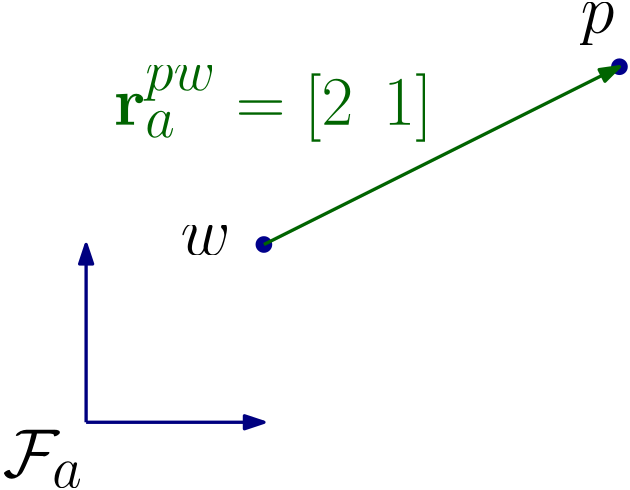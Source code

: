 <?xml version="1.0"?>
<!DOCTYPE ipe SYSTEM "ipe.dtd">
<ipe version="70218" creator="Ipe 7.2.27">
<info created="D:20230527144914" modified="D:20230528130145"/>
<ipestyle name="basic">
<symbol name="arrow/arc(spx)">
<path stroke="sym-stroke" fill="sym-stroke" pen="sym-pen">
0 0 m
-1 0.333 l
-1 -0.333 l
h
</path>
</symbol>
<symbol name="arrow/farc(spx)">
<path stroke="sym-stroke" fill="white" pen="sym-pen">
0 0 m
-1 0.333 l
-1 -0.333 l
h
</path>
</symbol>
<symbol name="arrow/ptarc(spx)">
<path stroke="sym-stroke" fill="sym-stroke" pen="sym-pen">
0 0 m
-1 0.333 l
-0.8 0 l
-1 -0.333 l
h
</path>
</symbol>
<symbol name="arrow/fptarc(spx)">
<path stroke="sym-stroke" fill="white" pen="sym-pen">
0 0 m
-1 0.333 l
-0.8 0 l
-1 -0.333 l
h
</path>
</symbol>
<symbol name="mark/circle(sx)" transformations="translations">
<path fill="sym-stroke">
0.6 0 0 0.6 0 0 e
0.4 0 0 0.4 0 0 e
</path>
</symbol>
<symbol name="mark/disk(sx)" transformations="translations">
<path fill="sym-stroke">
0.6 0 0 0.6 0 0 e
</path>
</symbol>
<symbol name="mark/fdisk(sfx)" transformations="translations">
<group>
<path fill="sym-fill">
0.5 0 0 0.5 0 0 e
</path>
<path fill="sym-stroke" fillrule="eofill">
0.6 0 0 0.6 0 0 e
0.4 0 0 0.4 0 0 e
</path>
</group>
</symbol>
<symbol name="mark/box(sx)" transformations="translations">
<path fill="sym-stroke" fillrule="eofill">
-0.6 -0.6 m
0.6 -0.6 l
0.6 0.6 l
-0.6 0.6 l
h
-0.4 -0.4 m
0.4 -0.4 l
0.4 0.4 l
-0.4 0.4 l
h
</path>
</symbol>
<symbol name="mark/square(sx)" transformations="translations">
<path fill="sym-stroke">
-0.6 -0.6 m
0.6 -0.6 l
0.6 0.6 l
-0.6 0.6 l
h
</path>
</symbol>
<symbol name="mark/fsquare(sfx)" transformations="translations">
<group>
<path fill="sym-fill">
-0.5 -0.5 m
0.5 -0.5 l
0.5 0.5 l
-0.5 0.5 l
h
</path>
<path fill="sym-stroke" fillrule="eofill">
-0.6 -0.6 m
0.6 -0.6 l
0.6 0.6 l
-0.6 0.6 l
h
-0.4 -0.4 m
0.4 -0.4 l
0.4 0.4 l
-0.4 0.4 l
h
</path>
</group>
</symbol>
<symbol name="mark/cross(sx)" transformations="translations">
<group>
<path fill="sym-stroke">
-0.43 -0.57 m
0.57 0.43 l
0.43 0.57 l
-0.57 -0.43 l
h
</path>
<path fill="sym-stroke">
-0.43 0.57 m
0.57 -0.43 l
0.43 -0.57 l
-0.57 0.43 l
h
</path>
</group>
</symbol>
<symbol name="arrow/fnormal(spx)">
<path stroke="sym-stroke" fill="white" pen="sym-pen">
0 0 m
-1 0.333 l
-1 -0.333 l
h
</path>
</symbol>
<symbol name="arrow/pointed(spx)">
<path stroke="sym-stroke" fill="sym-stroke" pen="sym-pen">
0 0 m
-1 0.333 l
-0.8 0 l
-1 -0.333 l
h
</path>
</symbol>
<symbol name="arrow/fpointed(spx)">
<path stroke="sym-stroke" fill="white" pen="sym-pen">
0 0 m
-1 0.333 l
-0.8 0 l
-1 -0.333 l
h
</path>
</symbol>
<symbol name="arrow/linear(spx)">
<path stroke="sym-stroke" pen="sym-pen">
-1 0.333 m
0 0 l
-1 -0.333 l
</path>
</symbol>
<symbol name="arrow/fdouble(spx)">
<path stroke="sym-stroke" fill="white" pen="sym-pen">
0 0 m
-1 0.333 l
-1 -0.333 l
h
-1 0 m
-2 0.333 l
-2 -0.333 l
h
</path>
</symbol>
<symbol name="arrow/double(spx)">
<path stroke="sym-stroke" fill="sym-stroke" pen="sym-pen">
0 0 m
-1 0.333 l
-1 -0.333 l
h
-1 0 m
-2 0.333 l
-2 -0.333 l
h
</path>
</symbol>
<symbol name="arrow/mid-normal(spx)">
<path stroke="sym-stroke" fill="sym-stroke" pen="sym-pen">
0.5 0 m
-0.5 0.333 l
-0.5 -0.333 l
h
</path>
</symbol>
<symbol name="arrow/mid-fnormal(spx)">
<path stroke="sym-stroke" fill="white" pen="sym-pen">
0.5 0 m
-0.5 0.333 l
-0.5 -0.333 l
h
</path>
</symbol>
<symbol name="arrow/mid-pointed(spx)">
<path stroke="sym-stroke" fill="sym-stroke" pen="sym-pen">
0.5 0 m
-0.5 0.333 l
-0.3 0 l
-0.5 -0.333 l
h
</path>
</symbol>
<symbol name="arrow/mid-fpointed(spx)">
<path stroke="sym-stroke" fill="white" pen="sym-pen">
0.5 0 m
-0.5 0.333 l
-0.3 0 l
-0.5 -0.333 l
h
</path>
</symbol>
<symbol name="arrow/mid-double(spx)">
<path stroke="sym-stroke" fill="sym-stroke" pen="sym-pen">
1 0 m
0 0.333 l
0 -0.333 l
h
0 0 m
-1 0.333 l
-1 -0.333 l
h
</path>
</symbol>
<symbol name="arrow/mid-fdouble(spx)">
<path stroke="sym-stroke" fill="white" pen="sym-pen">
1 0 m
0 0.333 l
0 -0.333 l
h
0 0 m
-1 0.333 l
-1 -0.333 l
h
</path>
</symbol>
<anglesize name="22.5 deg" value="22.5"/>
<anglesize name="30 deg" value="30"/>
<anglesize name="45 deg" value="45"/>
<anglesize name="60 deg" value="60"/>
<anglesize name="90 deg" value="90"/>
<arrowsize name="large" value="10"/>
<arrowsize name="small" value="5"/>
<arrowsize name="tiny" value="3"/>
<color name="blue" value="0 0 1"/>
<color name="brown" value="0.647 0.165 0.165"/>
<color name="darkblue" value="0 0 0.545"/>
<color name="darkcyan" value="0 0.545 0.545"/>
<color name="darkgray" value="0.663"/>
<color name="darkgreen" value="0 0.392 0"/>
<color name="darkmagenta" value="0.545 0 0.545"/>
<color name="darkorange" value="1 0.549 0"/>
<color name="darkred" value="0.545 0 0"/>
<color name="gold" value="1 0.843 0"/>
<color name="gray" value="0.745"/>
<color name="green" value="0 1 0"/>
<color name="lightblue" value="0.678 0.847 0.902"/>
<color name="lightcyan" value="0.878 1 1"/>
<color name="lightgray" value="0.827"/>
<color name="lightgreen" value="0.565 0.933 0.565"/>
<color name="lightyellow" value="1 1 0.878"/>
<color name="navy" value="0 0 0.502"/>
<color name="orange" value="1 0.647 0"/>
<color name="pink" value="1 0.753 0.796"/>
<color name="purple" value="0.627 0.125 0.941"/>
<color name="red" value="1 0 0"/>
<color name="seagreen" value="0.18 0.545 0.341"/>
<color name="turquoise" value="0.251 0.878 0.816"/>
<color name="violet" value="0.933 0.51 0.933"/>
<color name="yellow" value="1 1 0"/>
<dashstyle name="dash dot dotted" value="[4 2 1 2 1 2] 0"/>
<dashstyle name="dash dotted" value="[4 2 1 2] 0"/>
<dashstyle name="dashed" value="[4] 0"/>
<dashstyle name="dotted" value="[1 3] 0"/>
<gridsize name="10 pts (~3.5 mm)" value="10"/>
<gridsize name="14 pts (~5 mm)" value="14"/>
<gridsize name="16 pts (~6 mm)" value="16"/>
<gridsize name="20 pts (~7 mm)" value="20"/>
<gridsize name="28 pts (~10 mm)" value="28"/>
<gridsize name="32 pts (~12 mm)" value="32"/>
<gridsize name="4 pts" value="4"/>
<gridsize name="56 pts (~20 mm)" value="56"/>
<gridsize name="8 pts (~3 mm)" value="8"/>
<opacity name="10%" value="0.1"/>
<opacity name="30%" value="0.3"/>
<opacity name="50%" value="0.5"/>
<opacity name="75%" value="0.75"/>
<pen name="fat" value="1.2"/>
<pen name="heavier" value="0.8"/>
<pen name="ultrafat" value="2"/>
<symbolsize name="large" value="5"/>
<symbolsize name="small" value="2"/>
<symbolsize name="tiny" value="1.1"/>
<textsize name="Huge" value="\Huge"/>
<textsize name="LARGE" value="\LARGE"/>
<textsize name="Large" value="\Large"/>
<textsize name="footnote" value="\footnotesize"/>
<textsize name="huge" value="\huge"/>
<textsize name="large" value="\large"/>
<textsize name="script" value="\scriptsize"/>
<textsize name="small" value="\small"/>
<textsize name="tiny" value="\tiny"/>
<textstyle name="center" begin="\begin{center}" end="\end{center}"/>
<textstyle name="item" begin="\begin{itemize}\item{}" end="\end{itemize}"/>
<textstyle name="itemize" begin="\begin{itemize}" end="\end{itemize}"/>
<tiling name="falling" angle="-60" step="4" width="1"/>
<tiling name="rising" angle="30" step="4" width="1"/>
</ipestyle>
<ipestyle name="master-preamble">
<preamble>


% Package list
\usepackage[top=1.0in, bottom=1.0in, left=1.0in, right=1.0in]{geometry}
\usepackage{amsmath}
\usepackage{amssymb}
\usepackage{amsthm}
\usepackage{bm}
\usepackage{mathrsfs}
\usepackage{graphicx}
\usepackage{epsfig}
\usepackage{subcaption}
\usepackage{enumerate}
\usepackage{cite}
\usepackage{setspace}
\doublespacing
\usepackage{cancel}
\usepackage[toc,page]{appendix}
\usepackage{color}
\usepackage{wrapfig}
\usepackage{xspace}
\usepackage{paralist}
\usepackage[colorlinks, citecolor=black, linkcolor=black, linktocpage=true, hidelinks]{hyperref}
\usepackage{cleveref}
% TH: Format cref and Cref commands
\crefformat{equation}{(#2#1#3)}
\Crefformat{equation}{Equation~(#2#1#3)}
\usepackage{bookmark}
\usepackage[printonlyused]{acronym}
\usepackage{titlesec}
\usepackage{parskip}
\usepackage{times}
\usepackage{array}
\usepackage{stfloats}
\usepackage{framed}
\usepackage{multirow}
\usepackage{accents}
\usepackage{siunitx}
\usepackage{float}
\usepackage{nomencl}
\usepackage{mathtools}
\usepackage{listings}
\usepackage{algorithm}
\usepackage{algpseudocode}
\usepackage{hyperref}
\hypersetup{
	colorlinks=true,
	linkcolor=blue,
}
\usepackage{underscore}

% Custom commands
\newcommand{\ignore}[1]{}
\newcommand{\etal}[0]{{\em et~al.\@}\xspace}
\newcommand{\eg}[0]{{e.g.\@}\xspace}
\newcommand{\ie}[0]{{i.e.\@}\xspace}
\newcommand{\colour}[2]{\color{#1}{#2}\color{black}\xspace} % : red, green, blue, cyan, magenta, yellow, black, gray, white, darkgray, lightgray, brown, lime, olive, orange, pink, purple, teal, violet.
\newcommand{\thline}{\begin{center} \rule{\linewidth}{0.5mm} \\ \end{center}}
\newcommand{\wrt}{w.r.t.\xspace}

%% Operators
\newcommand{\norm}[1]{\left\Vert#1\right\Vert} % Norm
\newcommand{\abs}[1]{\left\vert#1\right\vert} % Absolute value
\newcommand{\pd}[2]{{\frac{\partial #1}{\partial #2}}} % Partial derivative
\newcommand{\mc}[1]{\mathcal{#1}}  

%% Matrix shortcuts
%\newcommand{\bbm}{\begin{bmatrix}}
%\newcommand{\ebm}{\end{bmatrix}}
\newcommand{\bma}[1]{\left[\begin{array}{#1}}
	\newcommand{\ema}{\end{array}\right]}

% Basic bold for letters and symbols
\DeclareMathAlphabet{\mbf}{OT1}{ptm}{b}{n}
\newcommand{\mbs}[1]{{\boldsymbol{#1}}}
\newcommand{\mbm}[1]{ \textbf{\textit{#1}} } % {\bm #1}
\newcommand{\mbc}[1]{ \boldsymbol{\mathcal{#1}} } 

% helper bold symbols
\newcommand{\mbsdot}[1]{{\dot{\boldsymbol{#1}}}}
\newcommand{\mbsbar}[1]{{\bar{\boldsymbol{#1}}}}
\newcommand{\mbshat}[1]{{\hat{\boldsymbol{#1}}}}
\newcommand{\mbsvec}[1]{{\underrightarrow{\boldsymbol{#1}}}}
\newcommand{\mbsdel}[1]{{\delta {\boldsymbol{#1}}}}
\newcommand{\mbstilde}[1]{{\tilde{\boldsymbol{#1}}}}
\newcommand{\mbfdot}[1]{{\dot{\mbf{#1}}}}
\newcommand{\mbfbar}[1]{{\bar{\mbf{#1}}}}
\newcommand{\mbfhat}[1]{{\hat{\mbf{#1}}}}
\newcommand{\mbfvec}[1]{{\underrightarrow{\mbf{#1}}}}
\newcommand{\mbfdel}[1]{{\delta{\mbf{#1}}}}
\newcommand{\mbftilde}[1]{{\tilde{\mbf{#1}}}}

% A reference frame definition
\newcommand{\rframe}[1]{{\ensuremath \underrightarrow{\mathcal{F}}_{#1}}}
\newcommand{\vectrix}[1]{\ensuremath \underrightarrow{\boldsymbol{\mathcal{F}}}_{#1}}
\newcommand{\nvectrix}{{\ensuremath \underrightarrow{\boldsymbol{\mathcal{O}}}}}
%\def\dota{{\raisebox{-2pt}{\LARGE $\cdot$}}}
%\def\dotb{{\raisebox{-0.6ex}{ \kern0.2ex\raisebox{0.8ex}{\tiny $\circ$}}}}
%\def\ddota{{\raisebox{-0.6ex}{ \raise0.2ex\hbox{ \LARGE $\cdot\hspace*{-0.2ex}\cdot$}}}}
%\def\ddotb{{\raisebox{-0.6ex}{ \kern0.2ex\raisebox{0.8ex}{\tiny $\circ\circ$}}}}
\def\fdota{{\raisebox{-2pt}{\LARGE $\cdot$}}}
% \def\fdotb{{\raisebox{-0.6ex}{ \kern0.2ex\raisebox{0.8ex}{\tiny $\circ$}}}}
\def\fdotb{{\raisebox{-0.6ex}{ \kern0.2ex\raisebox{0.8ex}{\tiny $\hspace*{-1ex}\circ$}}}}
% \def\fddota{{\raisebox{-0.6ex}{ \raise0.2ex\hbox{ \LARGE $\cdot\hspace*{-0.2ex}\cdot$}}}}
\def\fddota{{\raisebox{-2pt}{\LARGE $\cdot\hspace*{-0.2ex}\cdot$}}}
% \def\fddotb{{\raisebox{-0.6ex}{ \kern0.2ex\raisebox{0.8ex}{\tiny $\circ\circ$}}}}
\def\fddotb{{\raisebox{-0.6ex}{ \kern0.2ex\raisebox{0.8ex}{\tiny $\hspace*{-1ex}\circ\circ$}}}}
% \newcommand{\fdot}[1]{{\fdota{#1}}}
% \newcommand{\dota}[1]{ {#1}^{ \mbox{ \LARGE $\cdot$} } }
% \newcommand{\fdot}[1]{{^{\fdota{\mbox{\footnotesize${#1}$}}}}}
\newcommand{\fdot}[1]{{^{\fdota{\mbox{\scriptsize${#1}$}}}}}
% \newcommand{\fddot}[1]{{^{\fddota{\mbox{\footnotesize${#1}$}}}}}
\newcommand{\fddot}[1]{{^{\fddota{\mbox{\scriptsize${#1}$}}}}}
\newcommand{\pspace}{\mathbb{P}} 
\newcommand{\vecnorm}[1]{||{\underrightarrow{{#1}}}||_2}


\newcommand{\p}{\partial}
\newcommand{\f}{\frac}
\newcommand{\smallf}[2]{\mbox{$\textstyle{\frac{#1}{#2}}$}}
% \newcommand{\innerp}[3]{\left\langle #1,#2 \right\rangle_{#3}}
\newcommand{\innerp}[2]{\left\langle #1 , #2 \right\rangle}
% \newcommand{\norm}[2]{\left| #1 \right|_{#2}}
\newcommand{\ura}[1]{{\underrightarrow{{#1}}}}
\newcommand{\dt}{\mathrm{d}t} 
\newcommand{\dee}{\textrm{d}}
\newcommand{\mcL}[1]{\mathcal{L}\left\{#1\right\}}
% \newcommand{\ubar}[1]{\stackunder[1.2pt]{$#1$}{\rule{.8ex}{.075ex}}}
\newcommand{\ubar}[1]{\underaccent{\bar}{#1}}


\newcommand{\trans}{{\ensuremath{\mathsf{T}}}} % transpose
\newcommand{\herm}{{\ensuremath{\mathsf{H}}}} % 
% \newcommand{\utimes}{{\ensuremath{\mathsf{v}}}} % 
\newcommand{\utimes}{ {\raisebox{-0.6ex}{ \kern-1.0ex\raisebox{0.6ex}{ \small $\mathsf{v}$}}} } % 
\newcommand{\fouriert}[1]{ \texttt{F} \left\{ {#1} \right\} } % ourier transform
\newcommand{\invfouriert}[1]{ \texttt{F}^{-1} \left\{ {#1} \right\} } % inverse % Fourier transform
\newcommand{\laplacet}[1]{ \texttt{L} \left\{ {#1} \right\} } % 
\newcommand{\invlaplacet}[1]{ \texttt{L}^{-1} \left\{ {#1} \right\} } % 
\newcommand{\trace}{ {\ensuremath{\mathrm{tr}}} } % \trace
\newcommand{\rk}{{\ensuremath{\mathrm{rk}}}} % rank
\newcommand{\cone}{{\ensuremath{\mathrm{cone}}}}
% \newcommand{\exp}[1]{  \ensuremath{\mathrm{exp}} \left( {#1} \right) }
% \newcommand{\span}{ {\ensuremath{\mathrm{span}}} }

\newcommand{\onehalf}{\mbox{$\textstyle{\frac{1}{2}}$}}
\newcommand{\onequarter}{\mbox{$\textstyle{\frac{1}{4}}$}}
\newcommand{\invtwopi}{\mbox{$\textstyle{\frac{1}{2 \pi}}$}} 
\newcommand{\beq}{\begin{equation}}
\newcommand{\eeq}{\end{equation}}
\newcommand{\bdis}{\begin{displaymath}}
\newcommand{\edis}{\end{displaymath}}
\newcommand{\beqarray}{\begin{eqnarray}}
\newcommand{\eeqarray}{\end{eqnarray}}
\newcommand{\beqarraynn}{\begin{eqnarray*}}
	\newcommand{\eeqarraynn}{\end{eqnarray*}}

\renewcommand{\theenumii}{\arabic{enumii}}
\renewcommand{\labelenumii}{\theenumi.\theenumii.}
\makeatletter
\renewcommand{\p@enumii}{\theenumi.}
\makeatother
%\renewcommand{\labelenumi}{\arabic{enumi}.}
%\renewcommand{\labelenumii}{\labelenumi\arabic{enumii}}
%\renewcommand{\labelenumiii}{\labelenumii.\arabic{enumiii}}

\newenvironment{packed_enum}{
	\begin{enumerate}
		\setlength{\itemsep}{1pt}
		\setlength{\parskip}{0pt}
		\setlength{\parsep}{0pt}
	}{\end{enumerate}}

\newenvironment{packed_itemize}{
	\begin{itemize}
		\setlength{\itemsep}{1pt}
		\setlength{\parskip}{0pt}
		\setlength{\parsep}{0pt}
	}{\end{itemize}}

\usepackage{fancyhdr, lastpage}
\pagestyle{fancy}
\lhead{}
% \chead{\small Page \thepage\ of \pageref{LastPage}} 
\rhead{} 
\chead{} 
\cfoot{}
\rfoot{\small Page \thepage\ of \pageref{LastPage}}
\renewcommand{\headrulewidth}{0.0pt} 
\renewcommand{\footrulewidth}{0.75pt}

% Custom Environments such as Theorems, Lemmas, etc.
\theoremstyle{definition} % This causes the text to be normal text, rather then italic
\newtheorem{theorem}{Theorem}[section] % [section] % [chapter]
\newtheorem{lemma}{Lemma}[section] % [section]
\newtheorem{proposition}{Proposition}[section] % [section]
\newtheorem{corollary}{Corollary}[section] % [section]
\newtheorem{example}{Example}[section] % [section]
\newtheorem{definition}{Definition}[section] % [section]
\newtheorem{remark}{Remark}[section] % [section]
\newtheorem{property}{Property}[section] % [section]
\newtheorem{falgorithm}{Algorithm}[section] % [section]

% To have \subsubsubsection be numbered, and appear in TOC.
\setcounter{secnumdepth}{5}
\setcounter{tocdepth}{5}


%%%%%%%%%%%%%%%%%%%%%%%%%%%%%%%%%%%%%%%%%%%%%%%%%%%%%%%
% TH ADDITIONS

\DeclareMathOperator{\dcmToRotn}{dcm2rotnVec}
\newcommand{\Expect}{\mathrm{E}}
\newcommand{\Var}{\mathrm{Var}}
\newcommand{\Cov}{\mathrm{Cov}}

\DeclareMathOperator*{\argmax}{arg\,max}
\DeclareMathOperator*{\argmin}{arg\,min}

%%%%%%%%%%%%%%%%%%%%%%%%%%%%%%%%%%%%%%%%%%%%%%%%%%%%%%%

% Computer code
\newcommand{\code}[1]{\texttt{#1}}	

% Environment for printing lines of code
\definecolor{codegreen}{rgb}{0,0.6,0}
\definecolor{codegray}{rgb}{0.5,0.5,0.5}
\definecolor{codepurple}{rgb}{0.58,0,0.82}
\definecolor{backcolour}{rgb}{0.95,0.95,0.92}

% TODO: Make this accep and optional width argument.
% See:https://tex.stackexchange.com/questions/83614/set-horizontal-width-on-custom-listings-environment

\lstdefinestyle{mystyle}{
	backgroundcolor=\color{backcolour},   
	commentstyle=\color{codegreen},
	keywordstyle=\color{magenta},
	numberstyle=\tiny\color{codegray},
	stringstyle=\color{codepurple},
	basicstyle=\footnotesize,
	breakatwhitespace=false,         
	breaklines=true,                 
	captionpos=b,                    
	keepspaces=true,                 
	numbers=left,                    
	numbersep=5pt,                  
	showspaces=false,                
	showstringspaces=false,
	showtabs=false,                  
	tabsize=2
}

\lstset{style=mystyle}

</preamble>
</ipestyle>
<page>
<layer name="alpha"/>
<layer name="vector"/>
<layer name="frame_a"/>
<layer name="frame_a'"/>
<layer name="frame_b"/>
<layer name="beta"/>
<layer name="gamma"/>
<layer name="robot"/>
<view layers="frame_a" active="frame_a'"/>
<path layer="alpha" stroke="navy" pen="fat" arrow="normal/normal">
128 576 m
192 576 l
</path>
<path stroke="navy" pen="fat" arrow="normal/normal">
128 576 m
128 640 l
</path>
<path matrix="0.707107 0.707107 -0.707107 0.707107 636.784 224.942" stroke="navy" pen="fat" arrow="normal/normal">
128 576 m
192 576 l
</path>
<path matrix="0.707107 0.707107 -0.707107 0.707107 636.784 224.942" stroke="navy" pen="fat" arrow="normal/normal">
128 576 m
128 640 l
</path>
<path matrix="1 0 0 1 256 0" stroke="navy" pen="fat" arrow="normal/normal">
128 576 m
192 576 l
</path>
<path matrix="1 0 0 1 256 0" stroke="navy" pen="fat" arrow="normal/normal">
128 576 m
128 640 l
</path>
<text matrix="1 0 0 1 -14.001 -3.65244" transformations="translations" pos="112 560" stroke="black" type="label" width="28.934" height="16.936" depth="3.72" valign="baseline" size="Huge" style="math">\mathcal{F}_{a}</text>
<path stroke="seagreen" pen="fat" arrow="normal/normal">
136.793 589.547 m
170.882 696.685
302.37 721.643 c
</path>
<path stroke="black" pen="fat" arrow="normal/normal">
183.057 554.849 m
290.195 523.194
376.027 566.415 c
</path>
<path stroke="orange" pen="fat" arrow="normal/normal">
309.675 708.251 m
265.846 634.593
155.664 586.503 c
</path>
<path stroke="orange" pen="fat" arrow="normal/normal">
371.158 579.807 m
275.585 599.287
201.319 578.589 c
</path>
<path stroke="orange" pen="fat" arrow="normal/normal" rarrow="normal/normal">
403.421 606.591 m
396.116 686.336
329.154 717.382 c
</path>
<text matrix="1 0 0 1 280.63 -10.3483" transformations="translations" pos="112 560" stroke="black" type="label" width="27.021" height="16.936" depth="3.72" valign="baseline" size="Huge" style="math">\mathcal{F}_{c}</text>
<text matrix="1 0 0 1 194.189 194.797" transformations="translations" pos="112 560" stroke="black" type="label" width="26.916" height="16.939" depth="5.81" valign="baseline" size="Huge" style="math">\mathcal{F}_{b}</text>
<text matrix="1 0 0 1 49.3078 122.357" transformations="translations" pos="112 560" stroke="seagreen" type="label" width="39.114" height="17.008" depth="5.81" valign="baseline" size="Huge" style="math">\mathbf{T}_{ab}</text>
<text matrix="1 0 0 1 147.924 73.6577" transformations="translations" pos="112 560" stroke="1 0.647 0" type="label" width="39.114" height="17.008" depth="5.81" valign="baseline" size="Huge" style="math">\mathbf{T}_{ba}</text>
<text matrix="1 0 0 1 161.925 6.69607" transformations="translations" pos="112 560" stroke="1 0.647 0" type="label" width="39.22" height="17.005" depth="3.72" valign="baseline" size="Huge" style="math">\mathbf{T}_{ca}</text>
<text matrix="1 0 0 1 266.019 116.269" transformations="translations" pos="112 560" stroke="1 0.647 0" type="label" width="64.626" height="17.001" depth="12.13" valign="baseline" size="Huge" style="math">\mathbf{T}_{bc/cb}</text>
<text matrix="1 0 0 1 143.054 -42.0031" transformations="translations" pos="112 560" stroke="seagreen" type="label" width="39.22" height="17.005" depth="3.72" valign="baseline" size="Huge" style="math">\mathbf{T}_{ac}</text>
<path layer="frame_a" matrix="1 0 0 1 0 -128" stroke="navy" pen="fat" arrow="normal/normal">
128 576 m
192 576 l
</path>
<path matrix="1 0 0 1 0 -128" stroke="navy" pen="fat" arrow="normal/normal">
128 576 m
128 640 l
</path>
<text matrix="1 0 0 1 -14.001 -131.652" transformations="translations" pos="112 560" stroke="black" type="label" width="28.934" height="16.936" depth="3.72" valign="baseline" size="Huge" style="math">\mathcal{F}_{a}</text>
<use layer="vector" name="mark/disk(sx)" pos="192 512" size="large" stroke="darkblue"/>
<text matrix="1 0 0 1 49.999 -51.652" transformations="translations" pos="112 560" stroke="black" type="label" width="18.016" height="10.672" depth="0" valign="baseline" size="Huge" style="math">w</text>
<text matrix="1 0 0 1 193.999 28.348" transformations="translations" pos="112 560" stroke="black" type="label" width="12.181" height="10.672" depth="4.82" valign="baseline" size="Huge" style="math">p</text>
<use matrix="1 0 0 1 128 64" name="mark/disk(sx)" pos="192 512" size="large" stroke="darkblue"/>
<path stroke="darkgreen" pen="fat" arrow="normal/normal">
192 512 m
320 576 l
</path>
<text matrix="1 0 0 1 97.999 12.348" transformations="translations" pos="112 560" stroke="darkgreen" type="label" width="50.458" height="17.878" depth="11.05" valign="baseline" size="Huge" style="math">\underrightarrow{r}^{pw}</text>
<use layer="frame_a" name="mark/disk(sx)" pos="192 512" size="large" stroke="darkblue"/>
<text matrix="1 0 0 1 49.999 -51.652" transformations="translations" pos="112 560" stroke="black" type="label" width="18.016" height="10.672" depth="0" valign="baseline" size="Huge" style="math">w</text>
<text matrix="1 0 0 1 193.999 28.348" transformations="translations" pos="112 560" stroke="black" type="label" width="12.181" height="10.672" depth="4.82" valign="baseline" size="Huge" style="math">p</text>
<use matrix="1 0 0 1 128 64" name="mark/disk(sx)" pos="192 512" size="large" stroke="darkblue"/>
<path stroke="darkgreen" pen="fat" arrow="normal/normal">
192 512 m
320 576 l
</path>
<text matrix="1 0 0 1 25.9126 -4.8695" transformations="translations" pos="112 560" stroke="darkgreen" type="label" width="114.801" height="21.448" depth="6.18" valign="baseline" size="Huge" style="math">\mathbf{r}^{pw}_{a}=[2 \,\; 1]</text>
<use layer="frame_b" name="mark/disk(sx)" pos="192 512" size="large" stroke="darkblue"/>
<text matrix="1 0 0 1 49.999 -51.652" transformations="translations" pos="112 560" stroke="black" type="label" width="18.016" height="10.672" depth="0" valign="baseline" size="Huge" style="math">w</text>
<text matrix="1 0 0 1 193.999 28.348" transformations="translations" pos="112 560" stroke="black" type="label" width="12.181" height="10.672" depth="4.82" valign="baseline" size="Huge" style="math">p</text>
<use matrix="1 0 0 1 128 64" name="mark/disk(sx)" pos="192 512" size="large" stroke="darkblue"/>
<path stroke="darkgreen" pen="fat" arrow="normal/normal">
192 512 m
320 576 l
</path>
<text matrix="1 0 0 1 137.913 -52.8695" transformations="translations" pos="112 560" stroke="darkgreen" type="label" width="135.457" height="22.486" depth="9.78" valign="baseline" size="Huge" style="math">\mathbf{r}^{pw}_{b}=[\sqrt{5} \,\; 0]</text>
<path matrix="0.894427 0.447214 -0.447214 0.894427 399.108 -124.434" stroke="navy" pen="fat" arrow="normal/normal">
128 576 m
192 576 l
</path>
<path matrix="0.894427 0.447214 -0.447214 0.894427 399.108 -124.433" stroke="navy" pen="fat" arrow="normal/normal">
128 576 m
128 640 l
</path>
<text matrix="1 0 0 1 119.627 -130.74" transformations="translations" pos="112 560" stroke="black" type="label" width="26.916" height="16.939" depth="5.81" valign="baseline" size="Huge" style="math">\mathcal{F}_{b}</text>
<path layer="beta" matrix="1 0 0 1 0 -128" stroke="navy" pen="fat" arrow="normal/normal">
128 576 m
192 576 l
</path>
<path matrix="1 0 0 1 0 -128" stroke="navy" pen="fat" arrow="normal/normal">
128 576 m
128 640 l
</path>
<text matrix="1 0 0 1 -14.001 -131.652" transformations="translations" pos="112 560" stroke="black" type="label" width="28.934" height="16.936" depth="3.72" valign="baseline" size="Huge" style="math">\mathcal{F}_{a}</text>
<path matrix="0.894427 0.447214 -0.447214 0.894427 399.108 -124.434" stroke="navy" pen="fat" arrow="normal/normal">
128 576 m
192 576 l
</path>
<path matrix="0.894427 0.447214 -0.447214 0.894427 399.108 -124.433" stroke="navy" pen="fat" arrow="normal/normal">
128 576 m
128 640 l
</path>
<text matrix="1 0 0 1 119.627 -130.74" transformations="translations" pos="112 560" stroke="black" type="label" width="26.916" height="16.939" depth="5.81" valign="baseline" size="Huge" style="math">\mathcal{F}_{b}</text>
<path layer="robot" matrix="1 0 0 1.25 64 -144" stroke="darkgreen" pen="fat">
128 640 m
128 576 l
256 576 l
256 640 l
h
</path>
<path matrix="1 0 0 1 0 16" stroke="darkgreen" pen="fat">
176 656 m
176 640 l
208 640 l
208 656 l
h
</path>
<path stroke="darkgreen" pen="fat">
176 576 m
176 560 l
208 560 l
208 576 l
h
</path>
<path matrix="1 0 0 1 96 0" stroke="darkgreen" pen="fat">
176 576 m
176 560 l
208 560 l
208 576 l
h
</path>
<path matrix="1 0 0 1 96 96" stroke="darkgreen" pen="fat">
176 576 m
176 560 l
208 560 l
208 576 l
h
</path>
<path matrix="0.5 0 0 1 128 32" stroke="navy" pen="fat" arrow="normal/normal">
128 576 m
192 576 l
</path>
<path matrix="1 0 0 0.5 64 320" stroke="navy" pen="fat" arrow="normal/normal">
128 576 m
128 640 l
</path>
<text matrix="1 0 0 1 57.3411 34.184" transformations="translations" pos="112 560" stroke="black" type="label" width="28.48" height="11.766" depth="2.58" valign="baseline" size="LARGE" style="math">\mathcal{F}_{\mathrm{car}}</text>
<path matrix="0.5 0 0 1 256 80" stroke="navy" pen="fat" arrow="normal/normal">
128 576 m
192 576 l
</path>
<path matrix="1 0 0 0.5 192 368" stroke="navy" pen="fat" arrow="normal/normal">
128 576 m
128 640 l
</path>
<text matrix="1 0 0 1 133.394 120.203" transformations="translations" pos="112 560" stroke="black" type="label" width="70.295" height="11.762" depth="3.58" valign="baseline" size="LARGE" style="math">\mathcal{F}_{\mathrm{front-lidar}}</text>
<path matrix="0.5 0 0 1 208 32" stroke="navy" pen="fat" arrow="normal/normal">
128 576 m
192 576 l
</path>
<path matrix="1 0 0 0.5 144 320" stroke="navy" pen="fat" arrow="normal/normal">
128 576 m
128 640 l
</path>
<text matrix="1 0 0 1 137.341 34.184" transformations="translations" pos="112 560" stroke="black" type="label" width="36.596" height="11.766" depth="2.58" valign="baseline" size="LARGE" style="math">\mathcal{F}_{\mathrm{IMU}}</text>
<path matrix="0.5 0 0 1 256 0" stroke="navy" pen="fat" arrow="normal/normal">
128 576 m
192 576 l
</path>
<path matrix="1 0 0 0.5 192 288" stroke="navy" pen="fat" arrow="normal/normal">
128 576 m
128 640 l
</path>
<text matrix="1 0 0 1 199.645 -2.70957" transformations="translations" pos="112 560" stroke="black" type="label" width="49.29" height="11.766" depth="2.58" valign="baseline" size="LARGE" style="math">\mathcal{F}_{\mathrm{camera}}</text>
<path layer="frame_b" stroke="darkorange" pen="fat" arrow="normal/normal">
128 416 m
192 400
240 416 c
</path>
<text matrix="1 0 0 1 53.1915 -173.869" transformations="translations" pos="112 560" stroke="1 0.549 0" type="label" width="37.617" height="17.079" depth="5.81" valign="baseline" size="Huge" style="math">\mbf{C}_{ab}</text>
<path layer="frame_a'" matrix="1 0 0 1 256 -128" stroke="navy" pen="fat" arrow="normal/normal">
128 576 m
192 576 l
</path>
<path matrix="1 0 0 1 256 -128" stroke="navy" pen="fat" arrow="normal/normal">
128 576 m
128 640 l
</path>
<text matrix="1 0 0 1 241.999 -131.652" transformations="translations" pos="112 560" stroke="black" type="label" width="34.167" height="16.933" depth="7" valign="baseline" size="Huge" style="math">\mathcal{F}_{a&apos;}</text>
<text matrix="1 0 0 1 -38.0874 -4.8695" transformations="translations" pos="112 560" stroke="darkgreen" type="label" width="61.788" height="21.443" depth="10.97" valign="baseline" size="Huge" style="math">\mathbf{r}^{pw}_{a&apos;}=</text>
</page>
</ipe>
